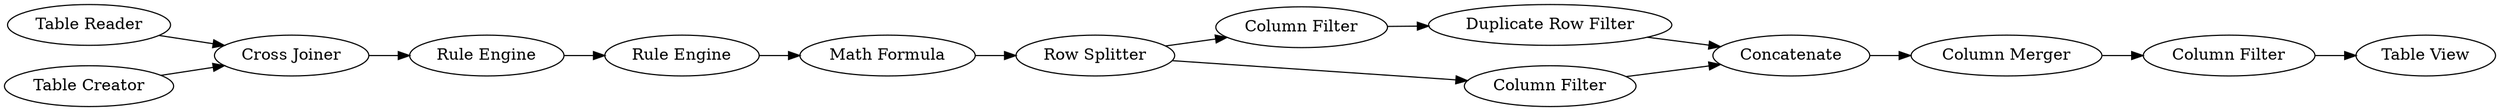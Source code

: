 digraph {
	"837242049310862680_38" [label="Rule Engine"]
	"837242049310862680_45" [label="Table Reader"]
	"837242049310862680_40" [label=Concatenate]
	"837242049310862680_36" [label="Column Filter"]
	"837242049310862680_37" [label="Rule Engine"]
	"837242049310862680_43" [label="Column Filter"]
	"837242049310862680_41" [label="Duplicate Row Filter"]
	"837242049310862680_39" [label="Math Formula"]
	"837242049310862680_44" [label="Table View"]
	"837242049310862680_31" [label="Table Creator"]
	"837242049310862680_35" [label="Column Filter"]
	"837242049310862680_34" [label="Row Splitter"]
	"837242049310862680_42" [label="Column Merger"]
	"837242049310862680_32" [label="Cross Joiner"]
	"837242049310862680_38" -> "837242049310862680_39"
	"837242049310862680_34" -> "837242049310862680_36"
	"837242049310862680_31" -> "837242049310862680_32"
	"837242049310862680_39" -> "837242049310862680_34"
	"837242049310862680_35" -> "837242049310862680_40"
	"837242049310862680_37" -> "837242049310862680_38"
	"837242049310862680_43" -> "837242049310862680_44"
	"837242049310862680_45" -> "837242049310862680_32"
	"837242049310862680_41" -> "837242049310862680_40"
	"837242049310862680_32" -> "837242049310862680_37"
	"837242049310862680_40" -> "837242049310862680_42"
	"837242049310862680_34" -> "837242049310862680_35"
	"837242049310862680_36" -> "837242049310862680_41"
	"837242049310862680_42" -> "837242049310862680_43"
	rankdir=LR
}
